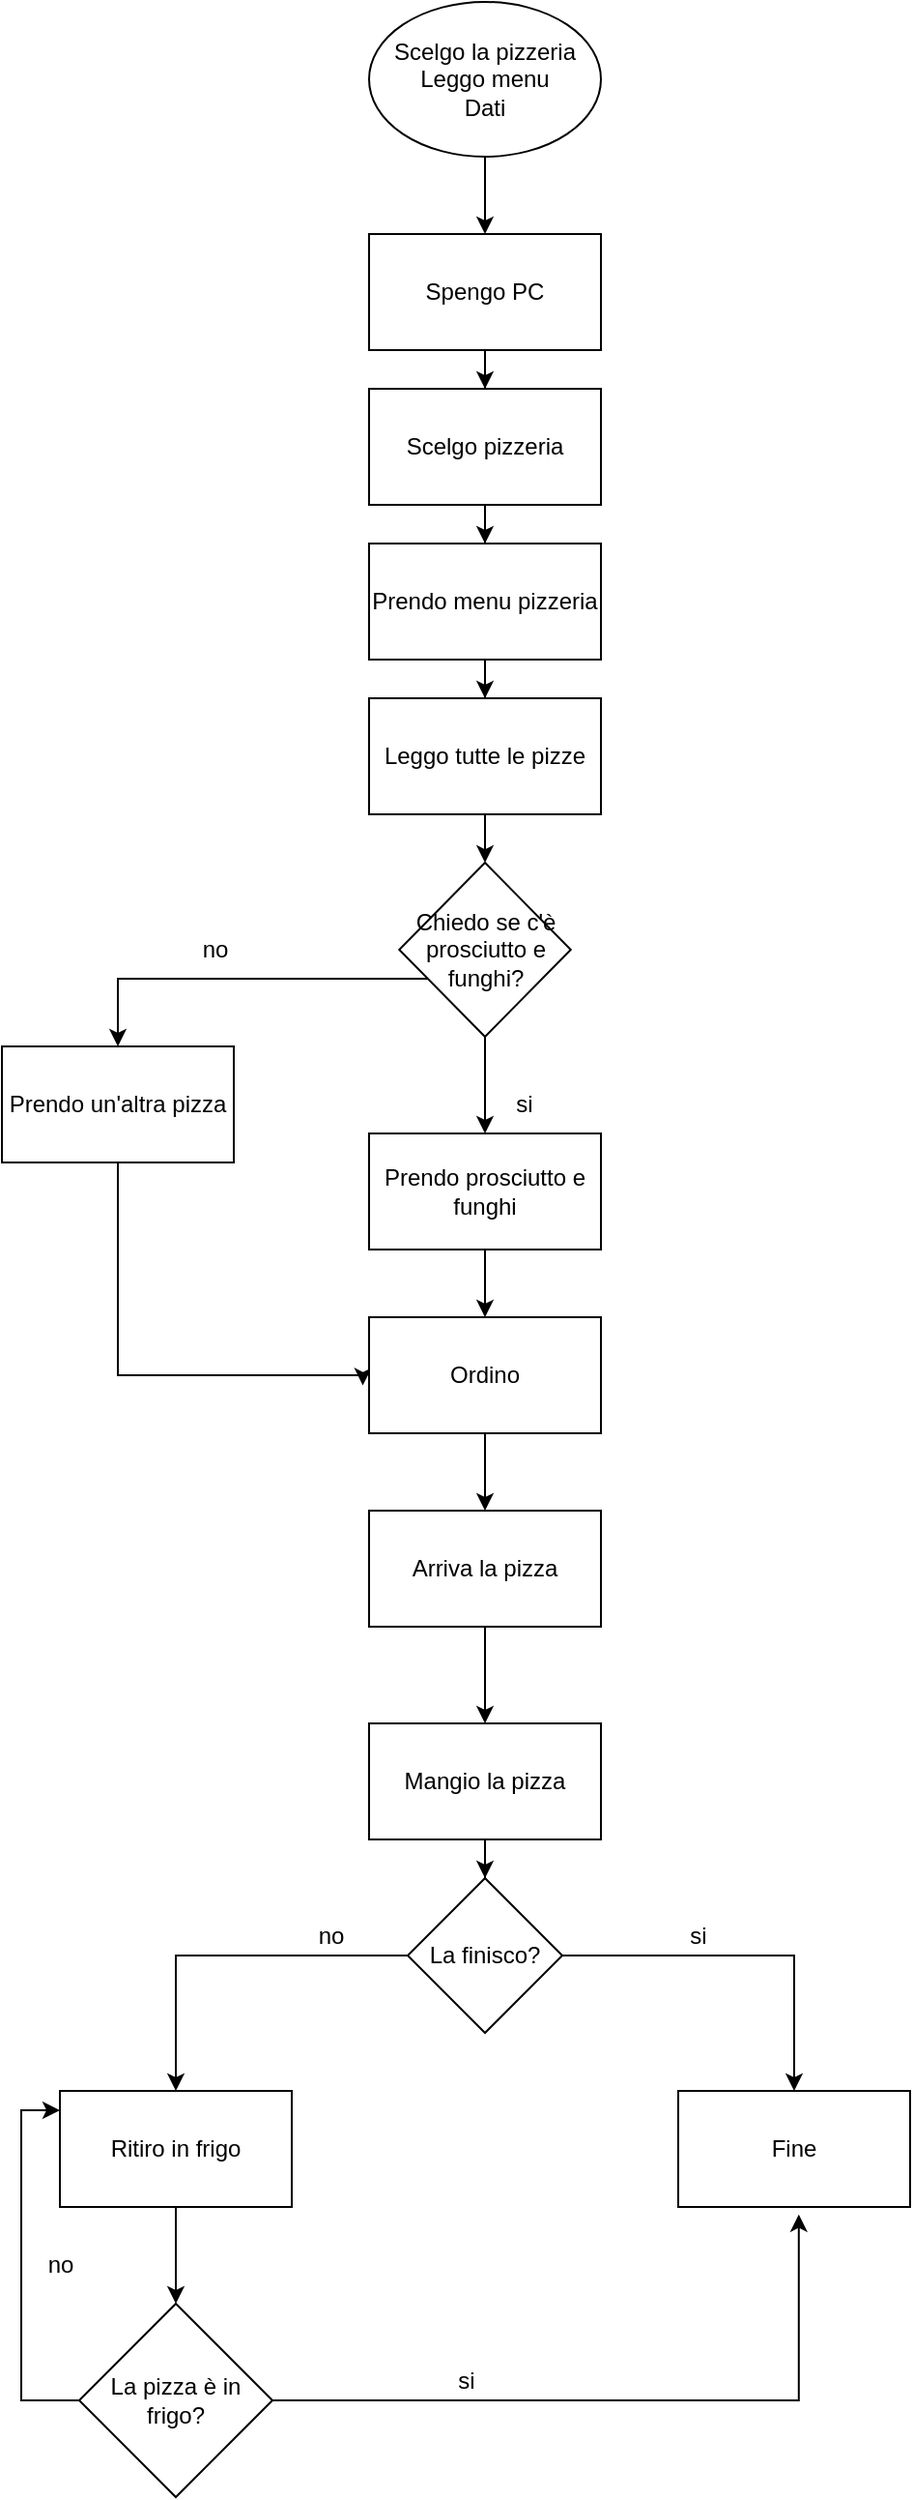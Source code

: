 <mxfile version="20.4.0" type="device"><diagram id="_5TRRERAKLocy-dC24ep" name="Pagina-1"><mxGraphModel dx="946" dy="1097" grid="1" gridSize="10" guides="1" tooltips="1" connect="1" arrows="1" fold="1" page="1" pageScale="1" pageWidth="827" pageHeight="1169" math="0" shadow="0"><root><mxCell id="0"/><mxCell id="1" parent="0"/><mxCell id="ILMgQge_CV0gKtsJwG1C-3" value="" style="edgeStyle=orthogonalEdgeStyle;rounded=0;orthogonalLoop=1;jettySize=auto;html=1;" edge="1" parent="1" source="ILMgQge_CV0gKtsJwG1C-1" target="ILMgQge_CV0gKtsJwG1C-2"><mxGeometry relative="1" as="geometry"/></mxCell><mxCell id="ILMgQge_CV0gKtsJwG1C-1" value="Scelgo la pizzeria&lt;br&gt;Leggo menu&lt;br&gt;Dati" style="ellipse;whiteSpace=wrap;html=1;" vertex="1" parent="1"><mxGeometry x="280" width="120" height="80" as="geometry"/></mxCell><mxCell id="ILMgQge_CV0gKtsJwG1C-5" value="" style="edgeStyle=orthogonalEdgeStyle;rounded=0;orthogonalLoop=1;jettySize=auto;html=1;" edge="1" parent="1" source="ILMgQge_CV0gKtsJwG1C-2" target="ILMgQge_CV0gKtsJwG1C-4"><mxGeometry relative="1" as="geometry"/></mxCell><mxCell id="ILMgQge_CV0gKtsJwG1C-2" value="Spengo PC" style="whiteSpace=wrap;html=1;" vertex="1" parent="1"><mxGeometry x="280" y="120" width="120" height="60" as="geometry"/></mxCell><mxCell id="ILMgQge_CV0gKtsJwG1C-7" value="" style="edgeStyle=orthogonalEdgeStyle;rounded=0;orthogonalLoop=1;jettySize=auto;html=1;" edge="1" parent="1" source="ILMgQge_CV0gKtsJwG1C-4" target="ILMgQge_CV0gKtsJwG1C-6"><mxGeometry relative="1" as="geometry"/></mxCell><mxCell id="ILMgQge_CV0gKtsJwG1C-4" value="Scelgo pizzeria" style="whiteSpace=wrap;html=1;" vertex="1" parent="1"><mxGeometry x="280" y="200" width="120" height="60" as="geometry"/></mxCell><mxCell id="ILMgQge_CV0gKtsJwG1C-9" value="" style="edgeStyle=orthogonalEdgeStyle;rounded=0;orthogonalLoop=1;jettySize=auto;html=1;" edge="1" parent="1" source="ILMgQge_CV0gKtsJwG1C-6" target="ILMgQge_CV0gKtsJwG1C-8"><mxGeometry relative="1" as="geometry"/></mxCell><mxCell id="ILMgQge_CV0gKtsJwG1C-6" value="Prendo menu pizzeria" style="whiteSpace=wrap;html=1;" vertex="1" parent="1"><mxGeometry x="280" y="280" width="120" height="60" as="geometry"/></mxCell><mxCell id="ILMgQge_CV0gKtsJwG1C-11" value="" style="edgeStyle=orthogonalEdgeStyle;rounded=0;orthogonalLoop=1;jettySize=auto;html=1;" edge="1" parent="1" source="ILMgQge_CV0gKtsJwG1C-8" target="ILMgQge_CV0gKtsJwG1C-10"><mxGeometry relative="1" as="geometry"/></mxCell><mxCell id="ILMgQge_CV0gKtsJwG1C-8" value="Leggo tutte le pizze" style="whiteSpace=wrap;html=1;" vertex="1" parent="1"><mxGeometry x="280" y="360" width="120" height="60" as="geometry"/></mxCell><mxCell id="ILMgQge_CV0gKtsJwG1C-13" value="" style="edgeStyle=orthogonalEdgeStyle;rounded=0;orthogonalLoop=1;jettySize=auto;html=1;" edge="1" parent="1" source="ILMgQge_CV0gKtsJwG1C-10" target="ILMgQge_CV0gKtsJwG1C-12"><mxGeometry relative="1" as="geometry"/></mxCell><mxCell id="ILMgQge_CV0gKtsJwG1C-15" value="" style="edgeStyle=orthogonalEdgeStyle;rounded=0;orthogonalLoop=1;jettySize=auto;html=1;" edge="1" parent="1" source="ILMgQge_CV0gKtsJwG1C-10" target="ILMgQge_CV0gKtsJwG1C-14"><mxGeometry relative="1" as="geometry"><Array as="points"><mxPoint x="150" y="505"/></Array></mxGeometry></mxCell><mxCell id="ILMgQge_CV0gKtsJwG1C-10" value="Chiedo se c'è prosciutto e funghi?" style="rhombus;whiteSpace=wrap;html=1;" vertex="1" parent="1"><mxGeometry x="295.63" y="445" width="88.75" height="90" as="geometry"/></mxCell><mxCell id="ILMgQge_CV0gKtsJwG1C-18" value="" style="edgeStyle=orthogonalEdgeStyle;rounded=0;orthogonalLoop=1;jettySize=auto;html=1;" edge="1" parent="1" source="ILMgQge_CV0gKtsJwG1C-12" target="ILMgQge_CV0gKtsJwG1C-17"><mxGeometry relative="1" as="geometry"/></mxCell><mxCell id="ILMgQge_CV0gKtsJwG1C-12" value="Prendo prosciutto e funghi" style="whiteSpace=wrap;html=1;" vertex="1" parent="1"><mxGeometry x="280" y="585" width="120" height="60" as="geometry"/></mxCell><mxCell id="ILMgQge_CV0gKtsJwG1C-38" style="edgeStyle=orthogonalEdgeStyle;rounded=0;orthogonalLoop=1;jettySize=auto;html=1;entryX=-0.027;entryY=0.588;entryDx=0;entryDy=0;entryPerimeter=0;" edge="1" parent="1" source="ILMgQge_CV0gKtsJwG1C-14" target="ILMgQge_CV0gKtsJwG1C-17"><mxGeometry relative="1" as="geometry"><Array as="points"><mxPoint x="150" y="710"/><mxPoint x="277" y="710"/></Array></mxGeometry></mxCell><mxCell id="ILMgQge_CV0gKtsJwG1C-14" value="Prendo un'altra pizza" style="whiteSpace=wrap;html=1;" vertex="1" parent="1"><mxGeometry x="90" y="540" width="120" height="60" as="geometry"/></mxCell><mxCell id="ILMgQge_CV0gKtsJwG1C-20" value="" style="edgeStyle=orthogonalEdgeStyle;rounded=0;orthogonalLoop=1;jettySize=auto;html=1;" edge="1" parent="1" source="ILMgQge_CV0gKtsJwG1C-17" target="ILMgQge_CV0gKtsJwG1C-19"><mxGeometry relative="1" as="geometry"/></mxCell><mxCell id="ILMgQge_CV0gKtsJwG1C-17" value="Ordino" style="whiteSpace=wrap;html=1;" vertex="1" parent="1"><mxGeometry x="280" y="680" width="120" height="60" as="geometry"/></mxCell><mxCell id="ILMgQge_CV0gKtsJwG1C-22" value="" style="edgeStyle=orthogonalEdgeStyle;rounded=0;orthogonalLoop=1;jettySize=auto;html=1;" edge="1" parent="1" source="ILMgQge_CV0gKtsJwG1C-19" target="ILMgQge_CV0gKtsJwG1C-21"><mxGeometry relative="1" as="geometry"/></mxCell><mxCell id="ILMgQge_CV0gKtsJwG1C-19" value="Arriva la pizza" style="whiteSpace=wrap;html=1;" vertex="1" parent="1"><mxGeometry x="280" y="780" width="120" height="60" as="geometry"/></mxCell><mxCell id="ILMgQge_CV0gKtsJwG1C-24" value="" style="edgeStyle=orthogonalEdgeStyle;rounded=0;orthogonalLoop=1;jettySize=auto;html=1;" edge="1" parent="1" source="ILMgQge_CV0gKtsJwG1C-21" target="ILMgQge_CV0gKtsJwG1C-23"><mxGeometry relative="1" as="geometry"/></mxCell><mxCell id="ILMgQge_CV0gKtsJwG1C-21" value="Mangio la pizza" style="whiteSpace=wrap;html=1;" vertex="1" parent="1"><mxGeometry x="280" y="890" width="120" height="60" as="geometry"/></mxCell><mxCell id="ILMgQge_CV0gKtsJwG1C-26" value="" style="edgeStyle=orthogonalEdgeStyle;rounded=0;orthogonalLoop=1;jettySize=auto;html=1;" edge="1" parent="1" source="ILMgQge_CV0gKtsJwG1C-23" target="ILMgQge_CV0gKtsJwG1C-25"><mxGeometry relative="1" as="geometry"/></mxCell><mxCell id="ILMgQge_CV0gKtsJwG1C-28" value="" style="edgeStyle=orthogonalEdgeStyle;rounded=0;orthogonalLoop=1;jettySize=auto;html=1;" edge="1" parent="1" source="ILMgQge_CV0gKtsJwG1C-23" target="ILMgQge_CV0gKtsJwG1C-27"><mxGeometry relative="1" as="geometry"/></mxCell><mxCell id="ILMgQge_CV0gKtsJwG1C-23" value="La finisco?" style="rhombus;whiteSpace=wrap;html=1;" vertex="1" parent="1"><mxGeometry x="300" y="970" width="80" height="80" as="geometry"/></mxCell><mxCell id="ILMgQge_CV0gKtsJwG1C-25" value="Fine" style="whiteSpace=wrap;html=1;" vertex="1" parent="1"><mxGeometry x="440" y="1080" width="120" height="60" as="geometry"/></mxCell><mxCell id="ILMgQge_CV0gKtsJwG1C-32" value="" style="edgeStyle=orthogonalEdgeStyle;rounded=0;orthogonalLoop=1;jettySize=auto;html=1;" edge="1" parent="1" source="ILMgQge_CV0gKtsJwG1C-27" target="ILMgQge_CV0gKtsJwG1C-31"><mxGeometry relative="1" as="geometry"/></mxCell><mxCell id="ILMgQge_CV0gKtsJwG1C-27" value="Ritiro in frigo" style="whiteSpace=wrap;html=1;" vertex="1" parent="1"><mxGeometry x="120" y="1080" width="120" height="60" as="geometry"/></mxCell><mxCell id="ILMgQge_CV0gKtsJwG1C-29" value="si" style="text;html=1;align=center;verticalAlign=middle;resizable=0;points=[];autosize=1;strokeColor=none;fillColor=none;" vertex="1" parent="1"><mxGeometry x="435" y="985" width="30" height="30" as="geometry"/></mxCell><mxCell id="ILMgQge_CV0gKtsJwG1C-30" value="no" style="text;html=1;align=center;verticalAlign=middle;resizable=0;points=[];autosize=1;strokeColor=none;fillColor=none;" vertex="1" parent="1"><mxGeometry x="240" y="985" width="40" height="30" as="geometry"/></mxCell><mxCell id="ILMgQge_CV0gKtsJwG1C-33" style="edgeStyle=orthogonalEdgeStyle;rounded=0;orthogonalLoop=1;jettySize=auto;html=1;entryX=0.52;entryY=1.064;entryDx=0;entryDy=0;entryPerimeter=0;" edge="1" parent="1" source="ILMgQge_CV0gKtsJwG1C-31" target="ILMgQge_CV0gKtsJwG1C-25"><mxGeometry relative="1" as="geometry"/></mxCell><mxCell id="ILMgQge_CV0gKtsJwG1C-35" style="edgeStyle=orthogonalEdgeStyle;rounded=0;orthogonalLoop=1;jettySize=auto;html=1;entryX=0;entryY=0.167;entryDx=0;entryDy=0;entryPerimeter=0;exitX=0;exitY=0.5;exitDx=0;exitDy=0;" edge="1" parent="1" source="ILMgQge_CV0gKtsJwG1C-31" target="ILMgQge_CV0gKtsJwG1C-27"><mxGeometry relative="1" as="geometry"><mxPoint x="80" y="1120" as="targetPoint"/></mxGeometry></mxCell><mxCell id="ILMgQge_CV0gKtsJwG1C-31" value="La pizza è in frigo?" style="rhombus;whiteSpace=wrap;html=1;" vertex="1" parent="1"><mxGeometry x="130" y="1190" width="100" height="100" as="geometry"/></mxCell><mxCell id="ILMgQge_CV0gKtsJwG1C-34" value="si" style="text;html=1;align=center;verticalAlign=middle;resizable=0;points=[];autosize=1;strokeColor=none;fillColor=none;" vertex="1" parent="1"><mxGeometry x="315" y="1215" width="30" height="30" as="geometry"/></mxCell><mxCell id="ILMgQge_CV0gKtsJwG1C-36" value="no" style="text;html=1;align=center;verticalAlign=middle;resizable=0;points=[];autosize=1;strokeColor=none;fillColor=none;" vertex="1" parent="1"><mxGeometry x="100" y="1155" width="40" height="30" as="geometry"/></mxCell><mxCell id="ILMgQge_CV0gKtsJwG1C-37" value="no" style="text;html=1;align=center;verticalAlign=middle;resizable=0;points=[];autosize=1;strokeColor=none;fillColor=none;" vertex="1" parent="1"><mxGeometry x="180" y="475" width="40" height="30" as="geometry"/></mxCell><mxCell id="ILMgQge_CV0gKtsJwG1C-39" value="si" style="text;html=1;align=center;verticalAlign=middle;resizable=0;points=[];autosize=1;strokeColor=none;fillColor=none;" vertex="1" parent="1"><mxGeometry x="345" y="555" width="30" height="30" as="geometry"/></mxCell></root></mxGraphModel></diagram></mxfile>